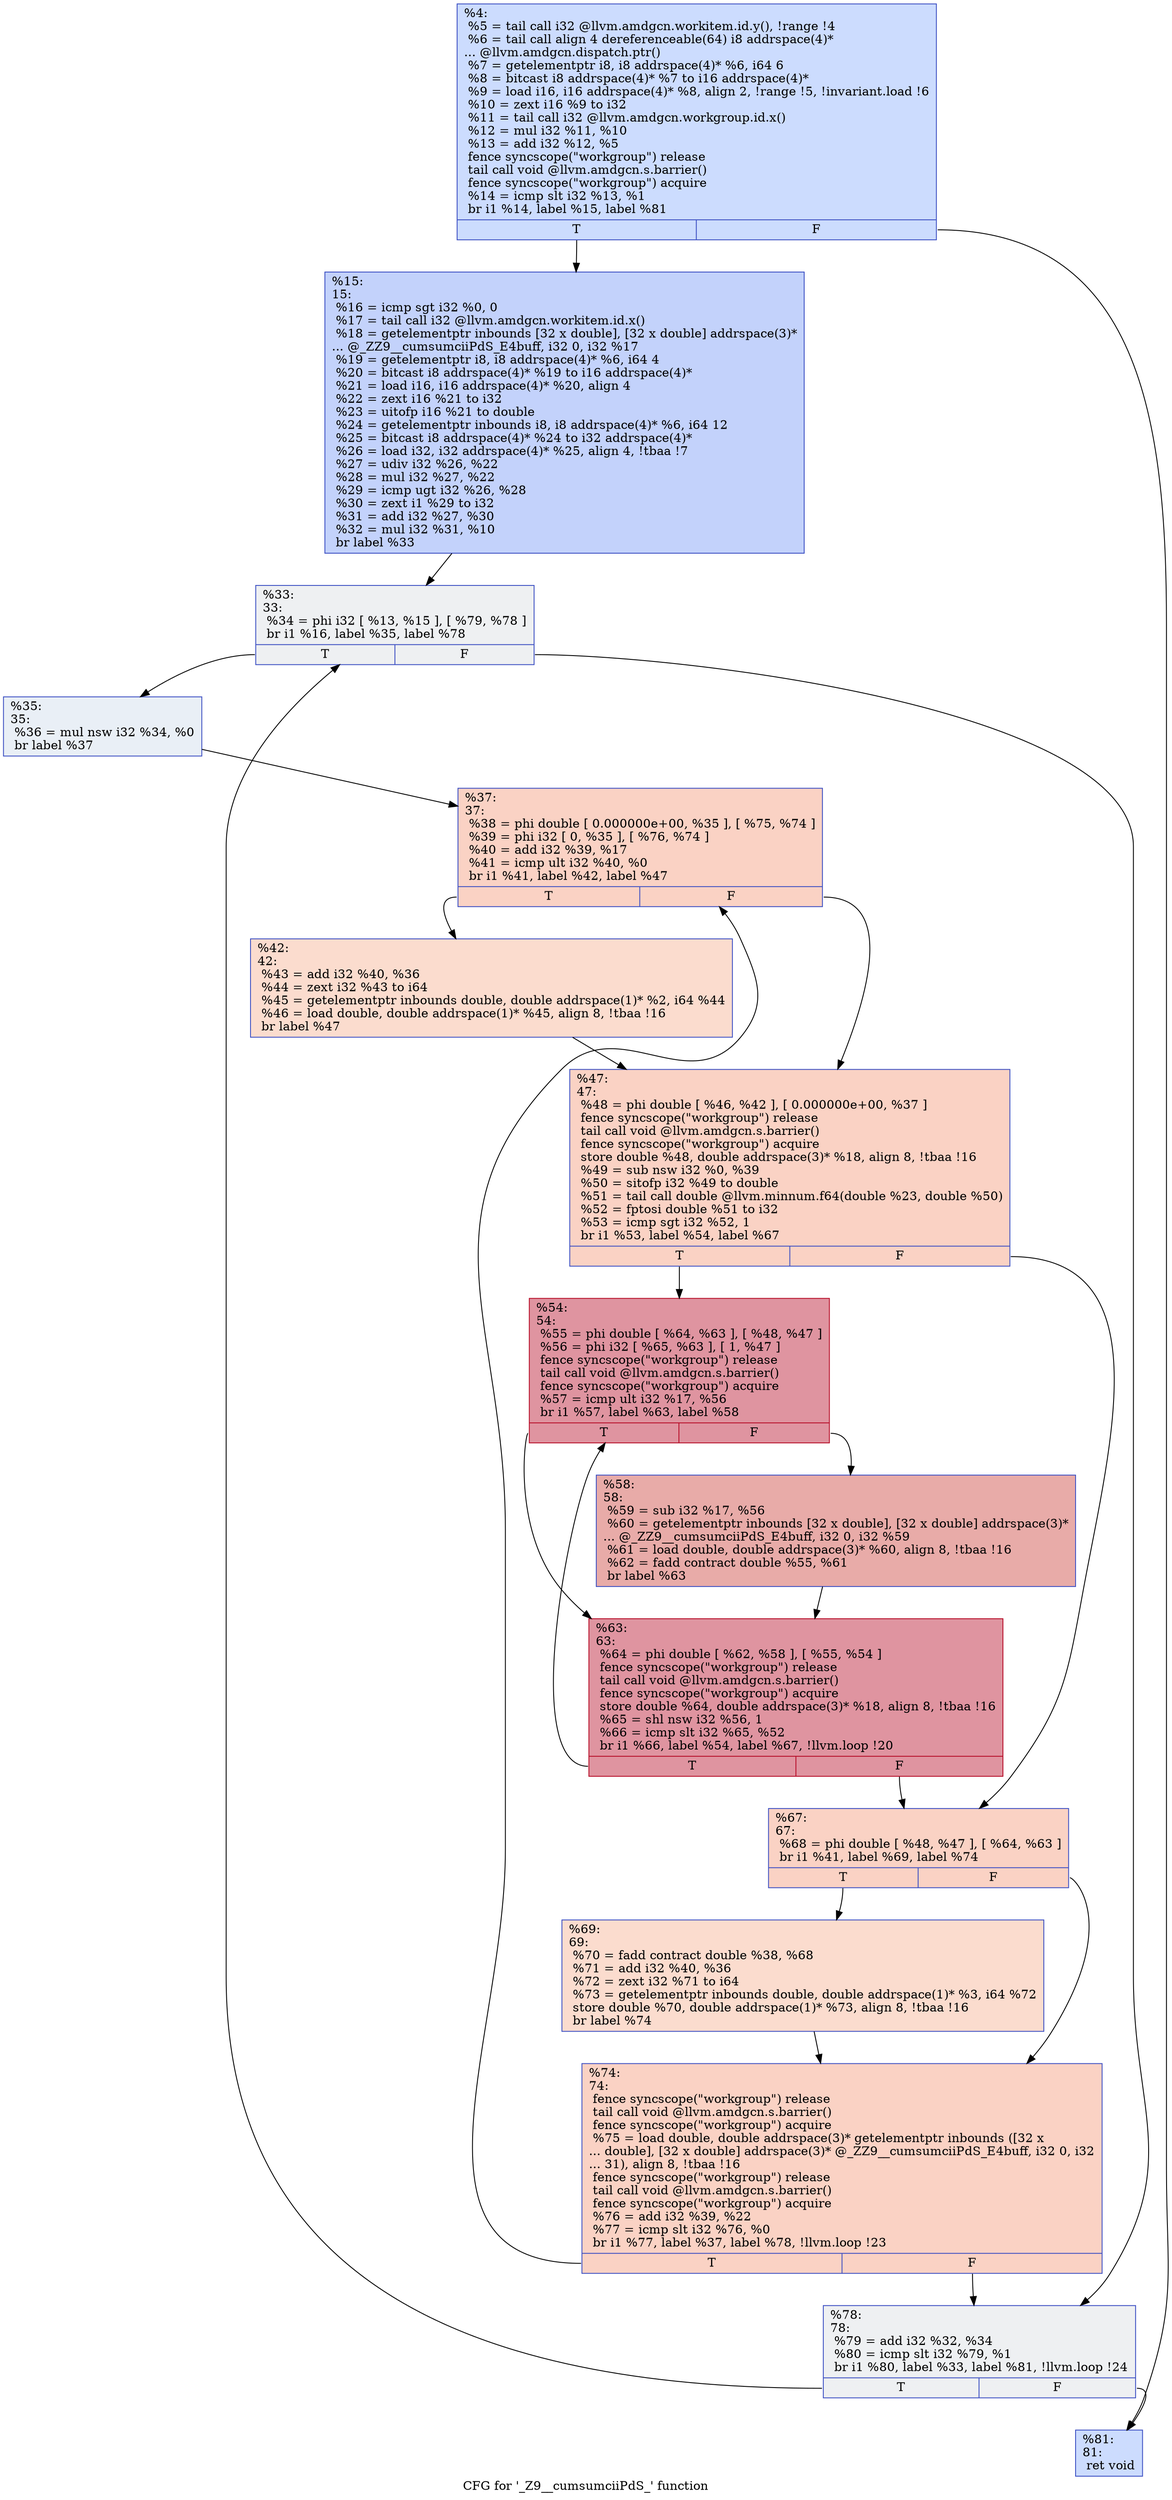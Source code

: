 digraph "CFG for '_Z9__cumsumciiPdS_' function" {
	label="CFG for '_Z9__cumsumciiPdS_' function";

	Node0x56c3080 [shape=record,color="#3d50c3ff", style=filled, fillcolor="#8caffe70",label="{%4:\l  %5 = tail call i32 @llvm.amdgcn.workitem.id.y(), !range !4\l  %6 = tail call align 4 dereferenceable(64) i8 addrspace(4)*\l... @llvm.amdgcn.dispatch.ptr()\l  %7 = getelementptr i8, i8 addrspace(4)* %6, i64 6\l  %8 = bitcast i8 addrspace(4)* %7 to i16 addrspace(4)*\l  %9 = load i16, i16 addrspace(4)* %8, align 2, !range !5, !invariant.load !6\l  %10 = zext i16 %9 to i32\l  %11 = tail call i32 @llvm.amdgcn.workgroup.id.x()\l  %12 = mul i32 %11, %10\l  %13 = add i32 %12, %5\l  fence syncscope(\"workgroup\") release\l  tail call void @llvm.amdgcn.s.barrier()\l  fence syncscope(\"workgroup\") acquire\l  %14 = icmp slt i32 %13, %1\l  br i1 %14, label %15, label %81\l|{<s0>T|<s1>F}}"];
	Node0x56c3080:s0 -> Node0x56c5260;
	Node0x56c3080:s1 -> Node0x56c52f0;
	Node0x56c5260 [shape=record,color="#3d50c3ff", style=filled, fillcolor="#779af770",label="{%15:\l15:                                               \l  %16 = icmp sgt i32 %0, 0\l  %17 = tail call i32 @llvm.amdgcn.workitem.id.x()\l  %18 = getelementptr inbounds [32 x double], [32 x double] addrspace(3)*\l... @_ZZ9__cumsumciiPdS_E4buff, i32 0, i32 %17\l  %19 = getelementptr i8, i8 addrspace(4)* %6, i64 4\l  %20 = bitcast i8 addrspace(4)* %19 to i16 addrspace(4)*\l  %21 = load i16, i16 addrspace(4)* %20, align 4\l  %22 = zext i16 %21 to i32\l  %23 = uitofp i16 %21 to double\l  %24 = getelementptr inbounds i8, i8 addrspace(4)* %6, i64 12\l  %25 = bitcast i8 addrspace(4)* %24 to i32 addrspace(4)*\l  %26 = load i32, i32 addrspace(4)* %25, align 4, !tbaa !7\l  %27 = udiv i32 %26, %22\l  %28 = mul i32 %27, %22\l  %29 = icmp ugt i32 %26, %28\l  %30 = zext i1 %29 to i32\l  %31 = add i32 %27, %30\l  %32 = mul i32 %31, %10\l  br label %33\l}"];
	Node0x56c5260 -> Node0x56c54c0;
	Node0x56c54c0 [shape=record,color="#3d50c3ff", style=filled, fillcolor="#d9dce170",label="{%33:\l33:                                               \l  %34 = phi i32 [ %13, %15 ], [ %79, %78 ]\l  br i1 %16, label %35, label %78\l|{<s0>T|<s1>F}}"];
	Node0x56c54c0:s0 -> Node0x56c6420;
	Node0x56c54c0:s1 -> Node0x56c62e0;
	Node0x56c6420 [shape=record,color="#3d50c3ff", style=filled, fillcolor="#cedaeb70",label="{%35:\l35:                                               \l  %36 = mul nsw i32 %34, %0\l  br label %37\l}"];
	Node0x56c6420 -> Node0x56c65f0;
	Node0x56c65f0 [shape=record,color="#3d50c3ff", style=filled, fillcolor="#f4987a70",label="{%37:\l37:                                               \l  %38 = phi double [ 0.000000e+00, %35 ], [ %75, %74 ]\l  %39 = phi i32 [ 0, %35 ], [ %76, %74 ]\l  %40 = add i32 %39, %17\l  %41 = icmp ult i32 %40, %0\l  br i1 %41, label %42, label %47\l|{<s0>T|<s1>F}}"];
	Node0x56c65f0:s0 -> Node0x56c74b0;
	Node0x56c65f0:s1 -> Node0x56c7540;
	Node0x56c74b0 [shape=record,color="#3d50c3ff", style=filled, fillcolor="#f7af9170",label="{%42:\l42:                                               \l  %43 = add i32 %40, %36\l  %44 = zext i32 %43 to i64\l  %45 = getelementptr inbounds double, double addrspace(1)* %2, i64 %44\l  %46 = load double, double addrspace(1)* %45, align 8, !tbaa !16\l  br label %47\l}"];
	Node0x56c74b0 -> Node0x56c7540;
	Node0x56c7540 [shape=record,color="#3d50c3ff", style=filled, fillcolor="#f4987a70",label="{%47:\l47:                                               \l  %48 = phi double [ %46, %42 ], [ 0.000000e+00, %37 ]\l  fence syncscope(\"workgroup\") release\l  tail call void @llvm.amdgcn.s.barrier()\l  fence syncscope(\"workgroup\") acquire\l  store double %48, double addrspace(3)* %18, align 8, !tbaa !16\l  %49 = sub nsw i32 %0, %39\l  %50 = sitofp i32 %49 to double\l  %51 = tail call double @llvm.minnum.f64(double %23, double %50)\l  %52 = fptosi double %51 to i32\l  %53 = icmp sgt i32 %52, 1\l  br i1 %53, label %54, label %67\l|{<s0>T|<s1>F}}"];
	Node0x56c7540:s0 -> Node0x56c86c0;
	Node0x56c7540:s1 -> Node0x56c8750;
	Node0x56c86c0 [shape=record,color="#b70d28ff", style=filled, fillcolor="#b70d2870",label="{%54:\l54:                                               \l  %55 = phi double [ %64, %63 ], [ %48, %47 ]\l  %56 = phi i32 [ %65, %63 ], [ 1, %47 ]\l  fence syncscope(\"workgroup\") release\l  tail call void @llvm.amdgcn.s.barrier()\l  fence syncscope(\"workgroup\") acquire\l  %57 = icmp ult i32 %17, %56\l  br i1 %57, label %63, label %58\l|{<s0>T|<s1>F}}"];
	Node0x56c86c0:s0 -> Node0x56c88c0;
	Node0x56c86c0:s1 -> Node0x56c8e00;
	Node0x56c8e00 [shape=record,color="#3d50c3ff", style=filled, fillcolor="#cc403a70",label="{%58:\l58:                                               \l  %59 = sub i32 %17, %56\l  %60 = getelementptr inbounds [32 x double], [32 x double] addrspace(3)*\l... @_ZZ9__cumsumciiPdS_E4buff, i32 0, i32 %59\l  %61 = load double, double addrspace(3)* %60, align 8, !tbaa !16\l  %62 = fadd contract double %55, %61\l  br label %63\l}"];
	Node0x56c8e00 -> Node0x56c88c0;
	Node0x56c88c0 [shape=record,color="#b70d28ff", style=filled, fillcolor="#b70d2870",label="{%63:\l63:                                               \l  %64 = phi double [ %62, %58 ], [ %55, %54 ]\l  fence syncscope(\"workgroup\") release\l  tail call void @llvm.amdgcn.s.barrier()\l  fence syncscope(\"workgroup\") acquire\l  store double %64, double addrspace(3)* %18, align 8, !tbaa !16\l  %65 = shl nsw i32 %56, 1\l  %66 = icmp slt i32 %65, %52\l  br i1 %66, label %54, label %67, !llvm.loop !20\l|{<s0>T|<s1>F}}"];
	Node0x56c88c0:s0 -> Node0x56c86c0;
	Node0x56c88c0:s1 -> Node0x56c8750;
	Node0x56c8750 [shape=record,color="#3d50c3ff", style=filled, fillcolor="#f4987a70",label="{%67:\l67:                                               \l  %68 = phi double [ %48, %47 ], [ %64, %63 ]\l  br i1 %41, label %69, label %74\l|{<s0>T|<s1>F}}"];
	Node0x56c8750:s0 -> Node0x56c98f0;
	Node0x56c8750:s1 -> Node0x56c7130;
	Node0x56c98f0 [shape=record,color="#3d50c3ff", style=filled, fillcolor="#f7af9170",label="{%69:\l69:                                               \l  %70 = fadd contract double %38, %68\l  %71 = add i32 %40, %36\l  %72 = zext i32 %71 to i64\l  %73 = getelementptr inbounds double, double addrspace(1)* %3, i64 %72\l  store double %70, double addrspace(1)* %73, align 8, !tbaa !16\l  br label %74\l}"];
	Node0x56c98f0 -> Node0x56c7130;
	Node0x56c7130 [shape=record,color="#3d50c3ff", style=filled, fillcolor="#f4987a70",label="{%74:\l74:                                               \l  fence syncscope(\"workgroup\") release\l  tail call void @llvm.amdgcn.s.barrier()\l  fence syncscope(\"workgroup\") acquire\l  %75 = load double, double addrspace(3)* getelementptr inbounds ([32 x\l... double], [32 x double] addrspace(3)* @_ZZ9__cumsumciiPdS_E4buff, i32 0, i32\l... 31), align 8, !tbaa !16\l  fence syncscope(\"workgroup\") release\l  tail call void @llvm.amdgcn.s.barrier()\l  fence syncscope(\"workgroup\") acquire\l  %76 = add i32 %39, %22\l  %77 = icmp slt i32 %76, %0\l  br i1 %77, label %37, label %78, !llvm.loop !23\l|{<s0>T|<s1>F}}"];
	Node0x56c7130:s0 -> Node0x56c65f0;
	Node0x56c7130:s1 -> Node0x56c62e0;
	Node0x56c62e0 [shape=record,color="#3d50c3ff", style=filled, fillcolor="#d9dce170",label="{%78:\l78:                                               \l  %79 = add i32 %32, %34\l  %80 = icmp slt i32 %79, %1\l  br i1 %80, label %33, label %81, !llvm.loop !24\l|{<s0>T|<s1>F}}"];
	Node0x56c62e0:s0 -> Node0x56c54c0;
	Node0x56c62e0:s1 -> Node0x56c52f0;
	Node0x56c52f0 [shape=record,color="#3d50c3ff", style=filled, fillcolor="#8caffe70",label="{%81:\l81:                                               \l  ret void\l}"];
}
